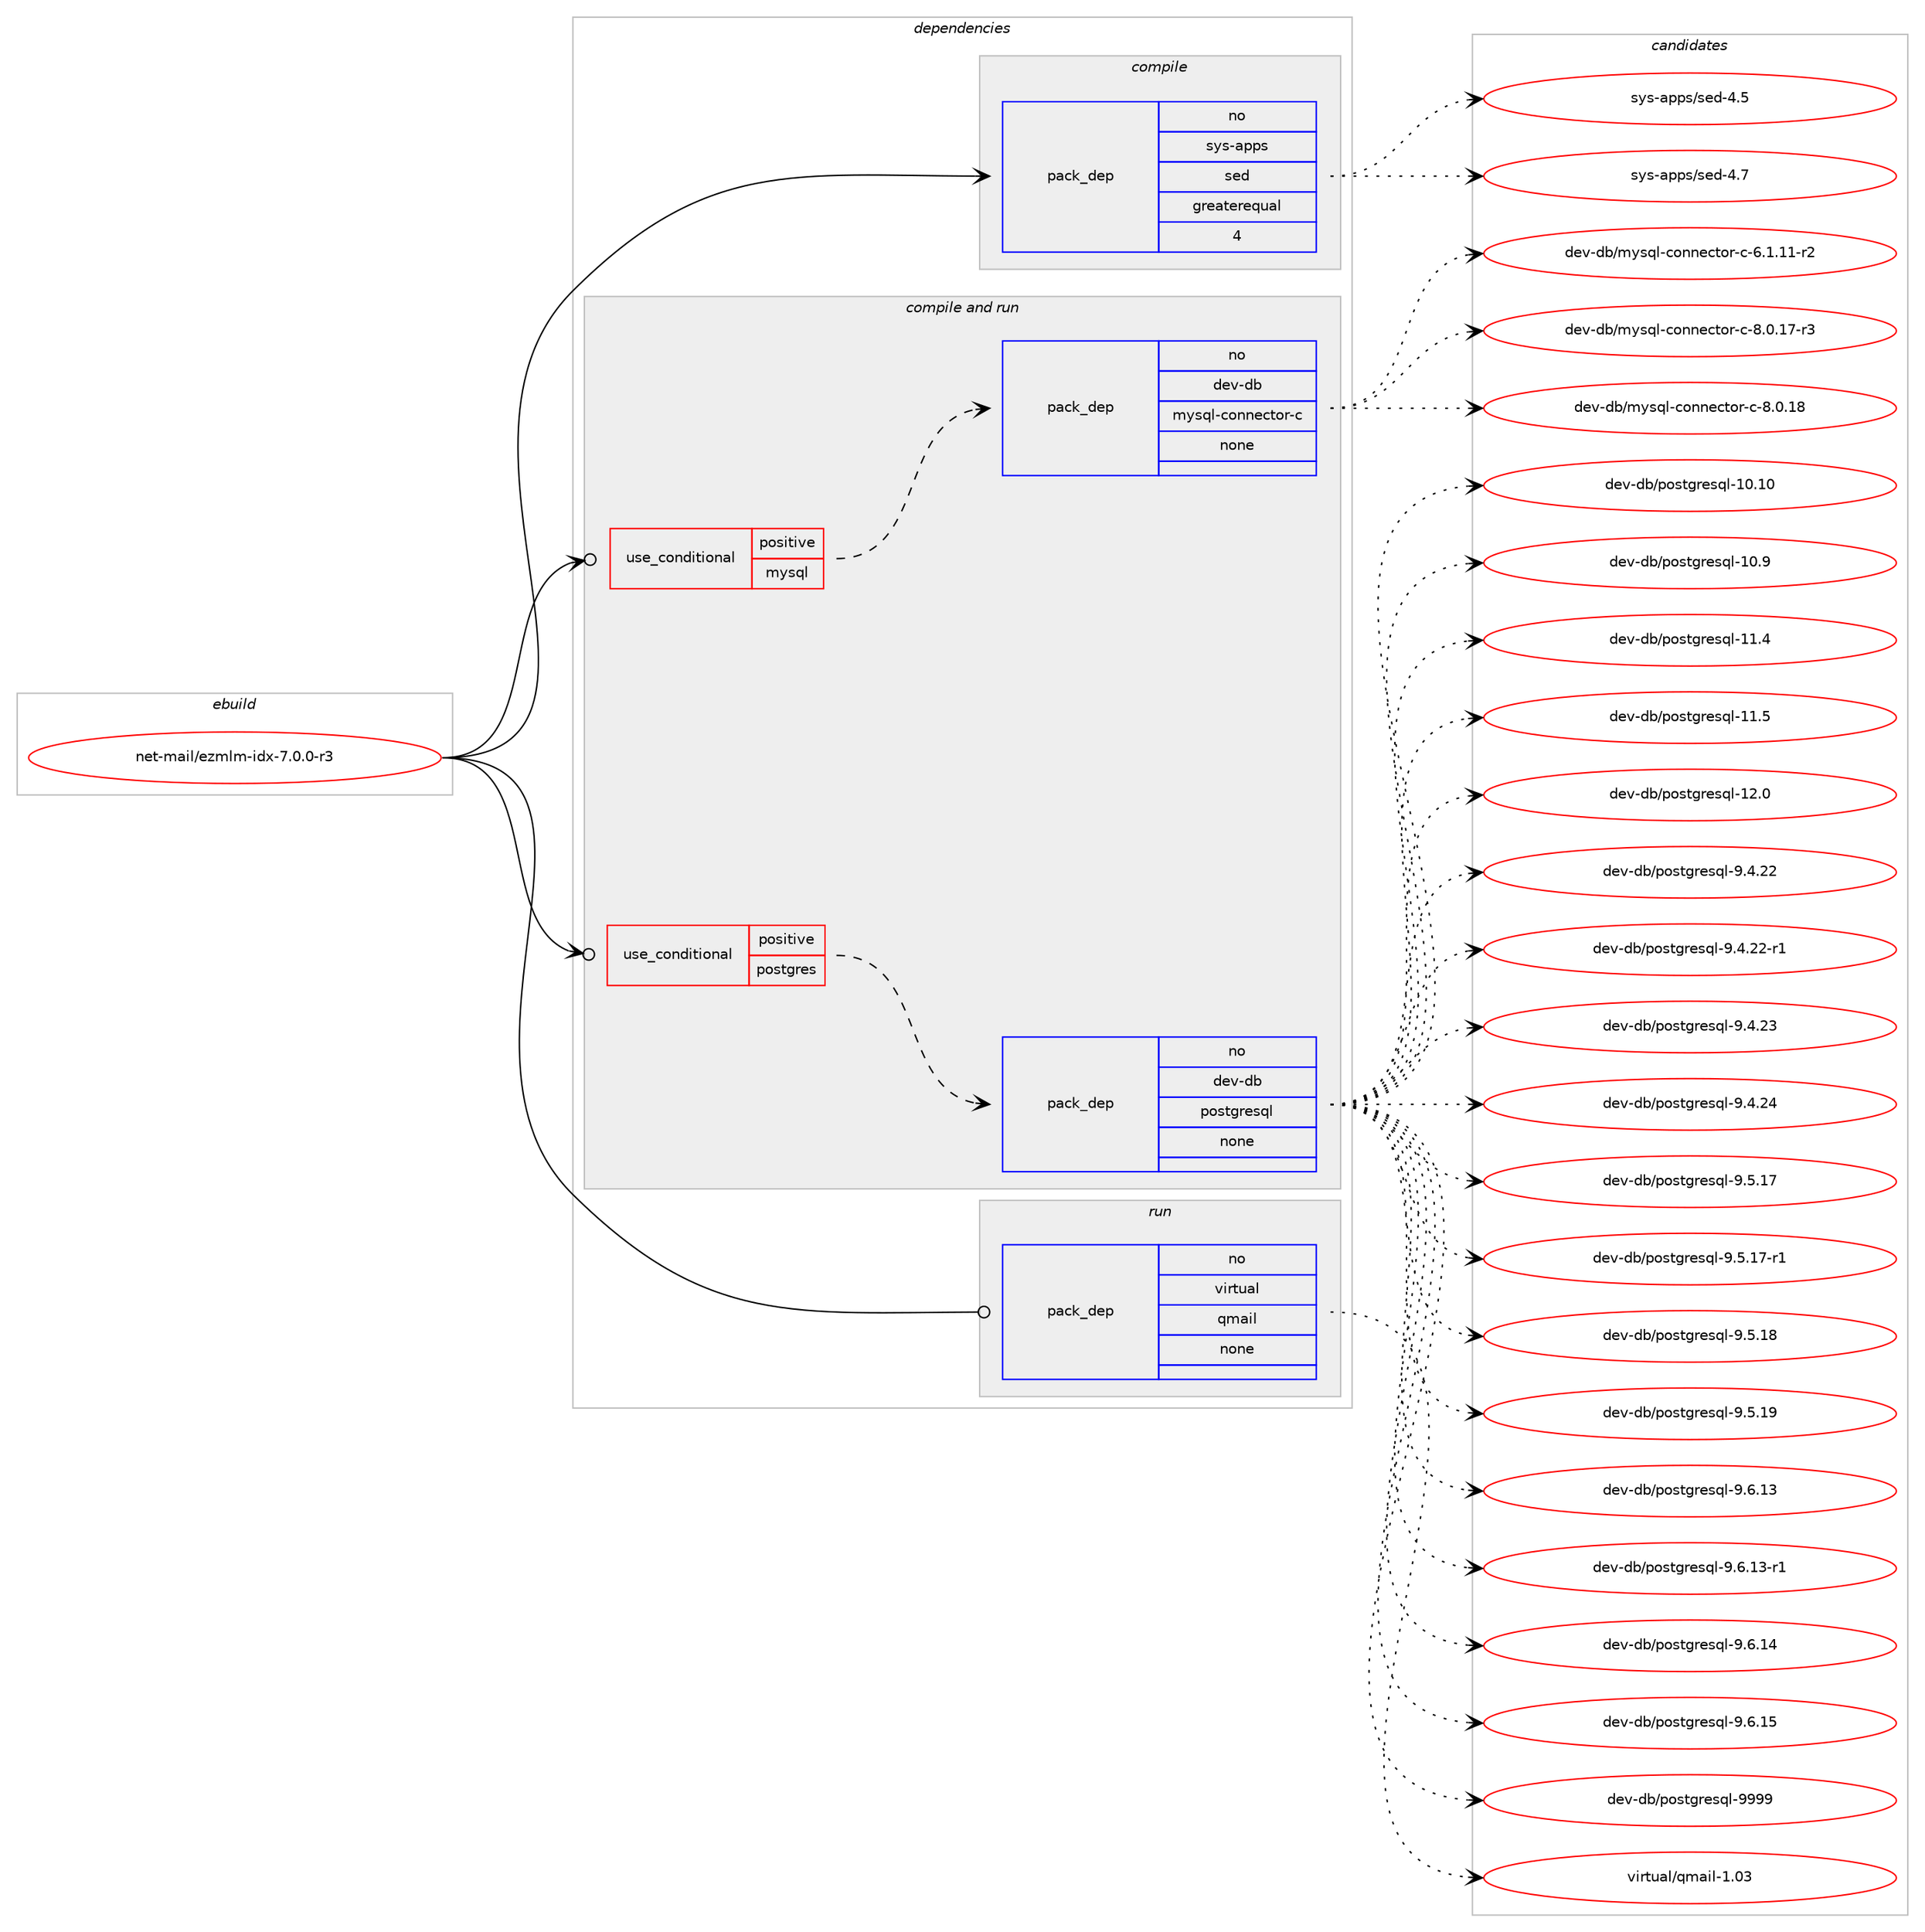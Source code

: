 digraph prolog {

# *************
# Graph options
# *************

newrank=true;
concentrate=true;
compound=true;
graph [rankdir=LR,fontname=Helvetica,fontsize=10,ranksep=1.5];#, ranksep=2.5, nodesep=0.2];
edge  [arrowhead=vee];
node  [fontname=Helvetica,fontsize=10];

# **********
# The ebuild
# **********

subgraph cluster_leftcol {
color=gray;
rank=same;
label=<<i>ebuild</i>>;
id [label="net-mail/ezmlm-idx-7.0.0-r3", color=red, width=4, href="../net-mail/ezmlm-idx-7.0.0-r3.svg"];
}

# ****************
# The dependencies
# ****************

subgraph cluster_midcol {
color=gray;
label=<<i>dependencies</i>>;
subgraph cluster_compile {
fillcolor="#eeeeee";
style=filled;
label=<<i>compile</i>>;
subgraph pack612852 {
dependency829752 [label=<<TABLE BORDER="0" CELLBORDER="1" CELLSPACING="0" CELLPADDING="4" WIDTH="220"><TR><TD ROWSPAN="6" CELLPADDING="30">pack_dep</TD></TR><TR><TD WIDTH="110">no</TD></TR><TR><TD>sys-apps</TD></TR><TR><TD>sed</TD></TR><TR><TD>greaterequal</TD></TR><TR><TD>4</TD></TR></TABLE>>, shape=none, color=blue];
}
id:e -> dependency829752:w [weight=20,style="solid",arrowhead="vee"];
}
subgraph cluster_compileandrun {
fillcolor="#eeeeee";
style=filled;
label=<<i>compile and run</i>>;
subgraph cond202341 {
dependency829753 [label=<<TABLE BORDER="0" CELLBORDER="1" CELLSPACING="0" CELLPADDING="4"><TR><TD ROWSPAN="3" CELLPADDING="10">use_conditional</TD></TR><TR><TD>positive</TD></TR><TR><TD>mysql</TD></TR></TABLE>>, shape=none, color=red];
subgraph pack612853 {
dependency829754 [label=<<TABLE BORDER="0" CELLBORDER="1" CELLSPACING="0" CELLPADDING="4" WIDTH="220"><TR><TD ROWSPAN="6" CELLPADDING="30">pack_dep</TD></TR><TR><TD WIDTH="110">no</TD></TR><TR><TD>dev-db</TD></TR><TR><TD>mysql-connector-c</TD></TR><TR><TD>none</TD></TR><TR><TD></TD></TR></TABLE>>, shape=none, color=blue];
}
dependency829753:e -> dependency829754:w [weight=20,style="dashed",arrowhead="vee"];
}
id:e -> dependency829753:w [weight=20,style="solid",arrowhead="odotvee"];
subgraph cond202342 {
dependency829755 [label=<<TABLE BORDER="0" CELLBORDER="1" CELLSPACING="0" CELLPADDING="4"><TR><TD ROWSPAN="3" CELLPADDING="10">use_conditional</TD></TR><TR><TD>positive</TD></TR><TR><TD>postgres</TD></TR></TABLE>>, shape=none, color=red];
subgraph pack612854 {
dependency829756 [label=<<TABLE BORDER="0" CELLBORDER="1" CELLSPACING="0" CELLPADDING="4" WIDTH="220"><TR><TD ROWSPAN="6" CELLPADDING="30">pack_dep</TD></TR><TR><TD WIDTH="110">no</TD></TR><TR><TD>dev-db</TD></TR><TR><TD>postgresql</TD></TR><TR><TD>none</TD></TR><TR><TD></TD></TR></TABLE>>, shape=none, color=blue];
}
dependency829755:e -> dependency829756:w [weight=20,style="dashed",arrowhead="vee"];
}
id:e -> dependency829755:w [weight=20,style="solid",arrowhead="odotvee"];
}
subgraph cluster_run {
fillcolor="#eeeeee";
style=filled;
label=<<i>run</i>>;
subgraph pack612855 {
dependency829757 [label=<<TABLE BORDER="0" CELLBORDER="1" CELLSPACING="0" CELLPADDING="4" WIDTH="220"><TR><TD ROWSPAN="6" CELLPADDING="30">pack_dep</TD></TR><TR><TD WIDTH="110">no</TD></TR><TR><TD>virtual</TD></TR><TR><TD>qmail</TD></TR><TR><TD>none</TD></TR><TR><TD></TD></TR></TABLE>>, shape=none, color=blue];
}
id:e -> dependency829757:w [weight=20,style="solid",arrowhead="odot"];
}
}

# **************
# The candidates
# **************

subgraph cluster_choices {
rank=same;
color=gray;
label=<<i>candidates</i>>;

subgraph choice612852 {
color=black;
nodesep=1;
choice11512111545971121121154711510110045524653 [label="sys-apps/sed-4.5", color=red, width=4,href="../sys-apps/sed-4.5.svg"];
choice11512111545971121121154711510110045524655 [label="sys-apps/sed-4.7", color=red, width=4,href="../sys-apps/sed-4.7.svg"];
dependency829752:e -> choice11512111545971121121154711510110045524653:w [style=dotted,weight="100"];
dependency829752:e -> choice11512111545971121121154711510110045524655:w [style=dotted,weight="100"];
}
subgraph choice612853 {
color=black;
nodesep=1;
choice1001011184510098471091211151131084599111110110101991161111144599455446494649494511450 [label="dev-db/mysql-connector-c-6.1.11-r2", color=red, width=4,href="../dev-db/mysql-connector-c-6.1.11-r2.svg"];
choice1001011184510098471091211151131084599111110110101991161111144599455646484649554511451 [label="dev-db/mysql-connector-c-8.0.17-r3", color=red, width=4,href="../dev-db/mysql-connector-c-8.0.17-r3.svg"];
choice100101118451009847109121115113108459911111011010199116111114459945564648464956 [label="dev-db/mysql-connector-c-8.0.18", color=red, width=4,href="../dev-db/mysql-connector-c-8.0.18.svg"];
dependency829754:e -> choice1001011184510098471091211151131084599111110110101991161111144599455446494649494511450:w [style=dotted,weight="100"];
dependency829754:e -> choice1001011184510098471091211151131084599111110110101991161111144599455646484649554511451:w [style=dotted,weight="100"];
dependency829754:e -> choice100101118451009847109121115113108459911111011010199116111114459945564648464956:w [style=dotted,weight="100"];
}
subgraph choice612854 {
color=black;
nodesep=1;
choice100101118451009847112111115116103114101115113108454948464948 [label="dev-db/postgresql-10.10", color=red, width=4,href="../dev-db/postgresql-10.10.svg"];
choice1001011184510098471121111151161031141011151131084549484657 [label="dev-db/postgresql-10.9", color=red, width=4,href="../dev-db/postgresql-10.9.svg"];
choice1001011184510098471121111151161031141011151131084549494652 [label="dev-db/postgresql-11.4", color=red, width=4,href="../dev-db/postgresql-11.4.svg"];
choice1001011184510098471121111151161031141011151131084549494653 [label="dev-db/postgresql-11.5", color=red, width=4,href="../dev-db/postgresql-11.5.svg"];
choice1001011184510098471121111151161031141011151131084549504648 [label="dev-db/postgresql-12.0", color=red, width=4,href="../dev-db/postgresql-12.0.svg"];
choice10010111845100984711211111511610311410111511310845574652465050 [label="dev-db/postgresql-9.4.22", color=red, width=4,href="../dev-db/postgresql-9.4.22.svg"];
choice100101118451009847112111115116103114101115113108455746524650504511449 [label="dev-db/postgresql-9.4.22-r1", color=red, width=4,href="../dev-db/postgresql-9.4.22-r1.svg"];
choice10010111845100984711211111511610311410111511310845574652465051 [label="dev-db/postgresql-9.4.23", color=red, width=4,href="../dev-db/postgresql-9.4.23.svg"];
choice10010111845100984711211111511610311410111511310845574652465052 [label="dev-db/postgresql-9.4.24", color=red, width=4,href="../dev-db/postgresql-9.4.24.svg"];
choice10010111845100984711211111511610311410111511310845574653464955 [label="dev-db/postgresql-9.5.17", color=red, width=4,href="../dev-db/postgresql-9.5.17.svg"];
choice100101118451009847112111115116103114101115113108455746534649554511449 [label="dev-db/postgresql-9.5.17-r1", color=red, width=4,href="../dev-db/postgresql-9.5.17-r1.svg"];
choice10010111845100984711211111511610311410111511310845574653464956 [label="dev-db/postgresql-9.5.18", color=red, width=4,href="../dev-db/postgresql-9.5.18.svg"];
choice10010111845100984711211111511610311410111511310845574653464957 [label="dev-db/postgresql-9.5.19", color=red, width=4,href="../dev-db/postgresql-9.5.19.svg"];
choice10010111845100984711211111511610311410111511310845574654464951 [label="dev-db/postgresql-9.6.13", color=red, width=4,href="../dev-db/postgresql-9.6.13.svg"];
choice100101118451009847112111115116103114101115113108455746544649514511449 [label="dev-db/postgresql-9.6.13-r1", color=red, width=4,href="../dev-db/postgresql-9.6.13-r1.svg"];
choice10010111845100984711211111511610311410111511310845574654464952 [label="dev-db/postgresql-9.6.14", color=red, width=4,href="../dev-db/postgresql-9.6.14.svg"];
choice10010111845100984711211111511610311410111511310845574654464953 [label="dev-db/postgresql-9.6.15", color=red, width=4,href="../dev-db/postgresql-9.6.15.svg"];
choice1001011184510098471121111151161031141011151131084557575757 [label="dev-db/postgresql-9999", color=red, width=4,href="../dev-db/postgresql-9999.svg"];
dependency829756:e -> choice100101118451009847112111115116103114101115113108454948464948:w [style=dotted,weight="100"];
dependency829756:e -> choice1001011184510098471121111151161031141011151131084549484657:w [style=dotted,weight="100"];
dependency829756:e -> choice1001011184510098471121111151161031141011151131084549494652:w [style=dotted,weight="100"];
dependency829756:e -> choice1001011184510098471121111151161031141011151131084549494653:w [style=dotted,weight="100"];
dependency829756:e -> choice1001011184510098471121111151161031141011151131084549504648:w [style=dotted,weight="100"];
dependency829756:e -> choice10010111845100984711211111511610311410111511310845574652465050:w [style=dotted,weight="100"];
dependency829756:e -> choice100101118451009847112111115116103114101115113108455746524650504511449:w [style=dotted,weight="100"];
dependency829756:e -> choice10010111845100984711211111511610311410111511310845574652465051:w [style=dotted,weight="100"];
dependency829756:e -> choice10010111845100984711211111511610311410111511310845574652465052:w [style=dotted,weight="100"];
dependency829756:e -> choice10010111845100984711211111511610311410111511310845574653464955:w [style=dotted,weight="100"];
dependency829756:e -> choice100101118451009847112111115116103114101115113108455746534649554511449:w [style=dotted,weight="100"];
dependency829756:e -> choice10010111845100984711211111511610311410111511310845574653464956:w [style=dotted,weight="100"];
dependency829756:e -> choice10010111845100984711211111511610311410111511310845574653464957:w [style=dotted,weight="100"];
dependency829756:e -> choice10010111845100984711211111511610311410111511310845574654464951:w [style=dotted,weight="100"];
dependency829756:e -> choice100101118451009847112111115116103114101115113108455746544649514511449:w [style=dotted,weight="100"];
dependency829756:e -> choice10010111845100984711211111511610311410111511310845574654464952:w [style=dotted,weight="100"];
dependency829756:e -> choice10010111845100984711211111511610311410111511310845574654464953:w [style=dotted,weight="100"];
dependency829756:e -> choice1001011184510098471121111151161031141011151131084557575757:w [style=dotted,weight="100"];
}
subgraph choice612855 {
color=black;
nodesep=1;
choice1181051141161179710847113109971051084549464851 [label="virtual/qmail-1.03", color=red, width=4,href="../virtual/qmail-1.03.svg"];
dependency829757:e -> choice1181051141161179710847113109971051084549464851:w [style=dotted,weight="100"];
}
}

}

